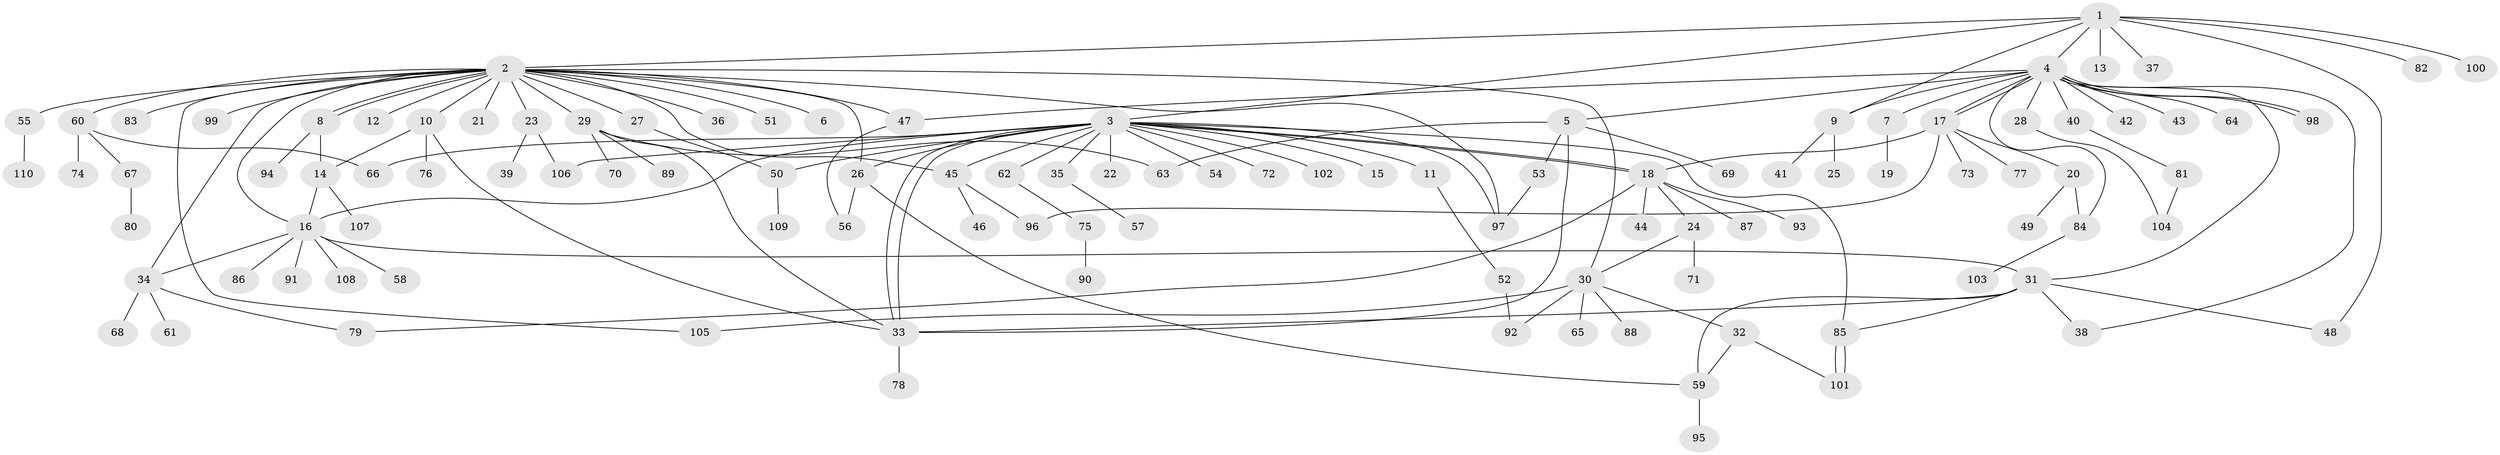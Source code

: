 // Generated by graph-tools (version 1.1) at 2025/01/03/09/25 03:01:52]
// undirected, 110 vertices, 149 edges
graph export_dot {
graph [start="1"]
  node [color=gray90,style=filled];
  1;
  2;
  3;
  4;
  5;
  6;
  7;
  8;
  9;
  10;
  11;
  12;
  13;
  14;
  15;
  16;
  17;
  18;
  19;
  20;
  21;
  22;
  23;
  24;
  25;
  26;
  27;
  28;
  29;
  30;
  31;
  32;
  33;
  34;
  35;
  36;
  37;
  38;
  39;
  40;
  41;
  42;
  43;
  44;
  45;
  46;
  47;
  48;
  49;
  50;
  51;
  52;
  53;
  54;
  55;
  56;
  57;
  58;
  59;
  60;
  61;
  62;
  63;
  64;
  65;
  66;
  67;
  68;
  69;
  70;
  71;
  72;
  73;
  74;
  75;
  76;
  77;
  78;
  79;
  80;
  81;
  82;
  83;
  84;
  85;
  86;
  87;
  88;
  89;
  90;
  91;
  92;
  93;
  94;
  95;
  96;
  97;
  98;
  99;
  100;
  101;
  102;
  103;
  104;
  105;
  106;
  107;
  108;
  109;
  110;
  1 -- 2;
  1 -- 3;
  1 -- 4;
  1 -- 9;
  1 -- 13;
  1 -- 37;
  1 -- 48;
  1 -- 82;
  1 -- 100;
  2 -- 6;
  2 -- 8;
  2 -- 8;
  2 -- 10;
  2 -- 12;
  2 -- 16;
  2 -- 21;
  2 -- 23;
  2 -- 26;
  2 -- 27;
  2 -- 29;
  2 -- 30;
  2 -- 34;
  2 -- 36;
  2 -- 45;
  2 -- 47;
  2 -- 51;
  2 -- 55;
  2 -- 60;
  2 -- 83;
  2 -- 97;
  2 -- 99;
  2 -- 105;
  3 -- 11;
  3 -- 15;
  3 -- 16;
  3 -- 18;
  3 -- 18;
  3 -- 22;
  3 -- 26;
  3 -- 33;
  3 -- 33;
  3 -- 35;
  3 -- 45;
  3 -- 50;
  3 -- 54;
  3 -- 62;
  3 -- 66;
  3 -- 72;
  3 -- 85;
  3 -- 97;
  3 -- 102;
  3 -- 106;
  4 -- 5;
  4 -- 7;
  4 -- 9;
  4 -- 17;
  4 -- 17;
  4 -- 28;
  4 -- 31;
  4 -- 38;
  4 -- 40;
  4 -- 42;
  4 -- 43;
  4 -- 47;
  4 -- 64;
  4 -- 84;
  4 -- 98;
  4 -- 98;
  5 -- 33;
  5 -- 53;
  5 -- 63;
  5 -- 69;
  7 -- 19;
  8 -- 14;
  8 -- 94;
  9 -- 25;
  9 -- 41;
  10 -- 14;
  10 -- 33;
  10 -- 76;
  11 -- 52;
  14 -- 16;
  14 -- 107;
  16 -- 31;
  16 -- 34;
  16 -- 58;
  16 -- 86;
  16 -- 91;
  16 -- 108;
  17 -- 18;
  17 -- 20;
  17 -- 73;
  17 -- 77;
  17 -- 96;
  18 -- 24;
  18 -- 44;
  18 -- 79;
  18 -- 87;
  18 -- 93;
  20 -- 49;
  20 -- 84;
  23 -- 39;
  23 -- 106;
  24 -- 30;
  24 -- 71;
  26 -- 56;
  26 -- 59;
  27 -- 50;
  28 -- 104;
  29 -- 33;
  29 -- 63;
  29 -- 70;
  29 -- 89;
  30 -- 32;
  30 -- 65;
  30 -- 88;
  30 -- 92;
  30 -- 105;
  31 -- 33;
  31 -- 38;
  31 -- 48;
  31 -- 59;
  31 -- 85;
  32 -- 59;
  32 -- 101;
  33 -- 78;
  34 -- 61;
  34 -- 68;
  34 -- 79;
  35 -- 57;
  40 -- 81;
  45 -- 46;
  45 -- 96;
  47 -- 56;
  50 -- 109;
  52 -- 92;
  53 -- 97;
  55 -- 110;
  59 -- 95;
  60 -- 66;
  60 -- 67;
  60 -- 74;
  62 -- 75;
  67 -- 80;
  75 -- 90;
  81 -- 104;
  84 -- 103;
  85 -- 101;
  85 -- 101;
}
